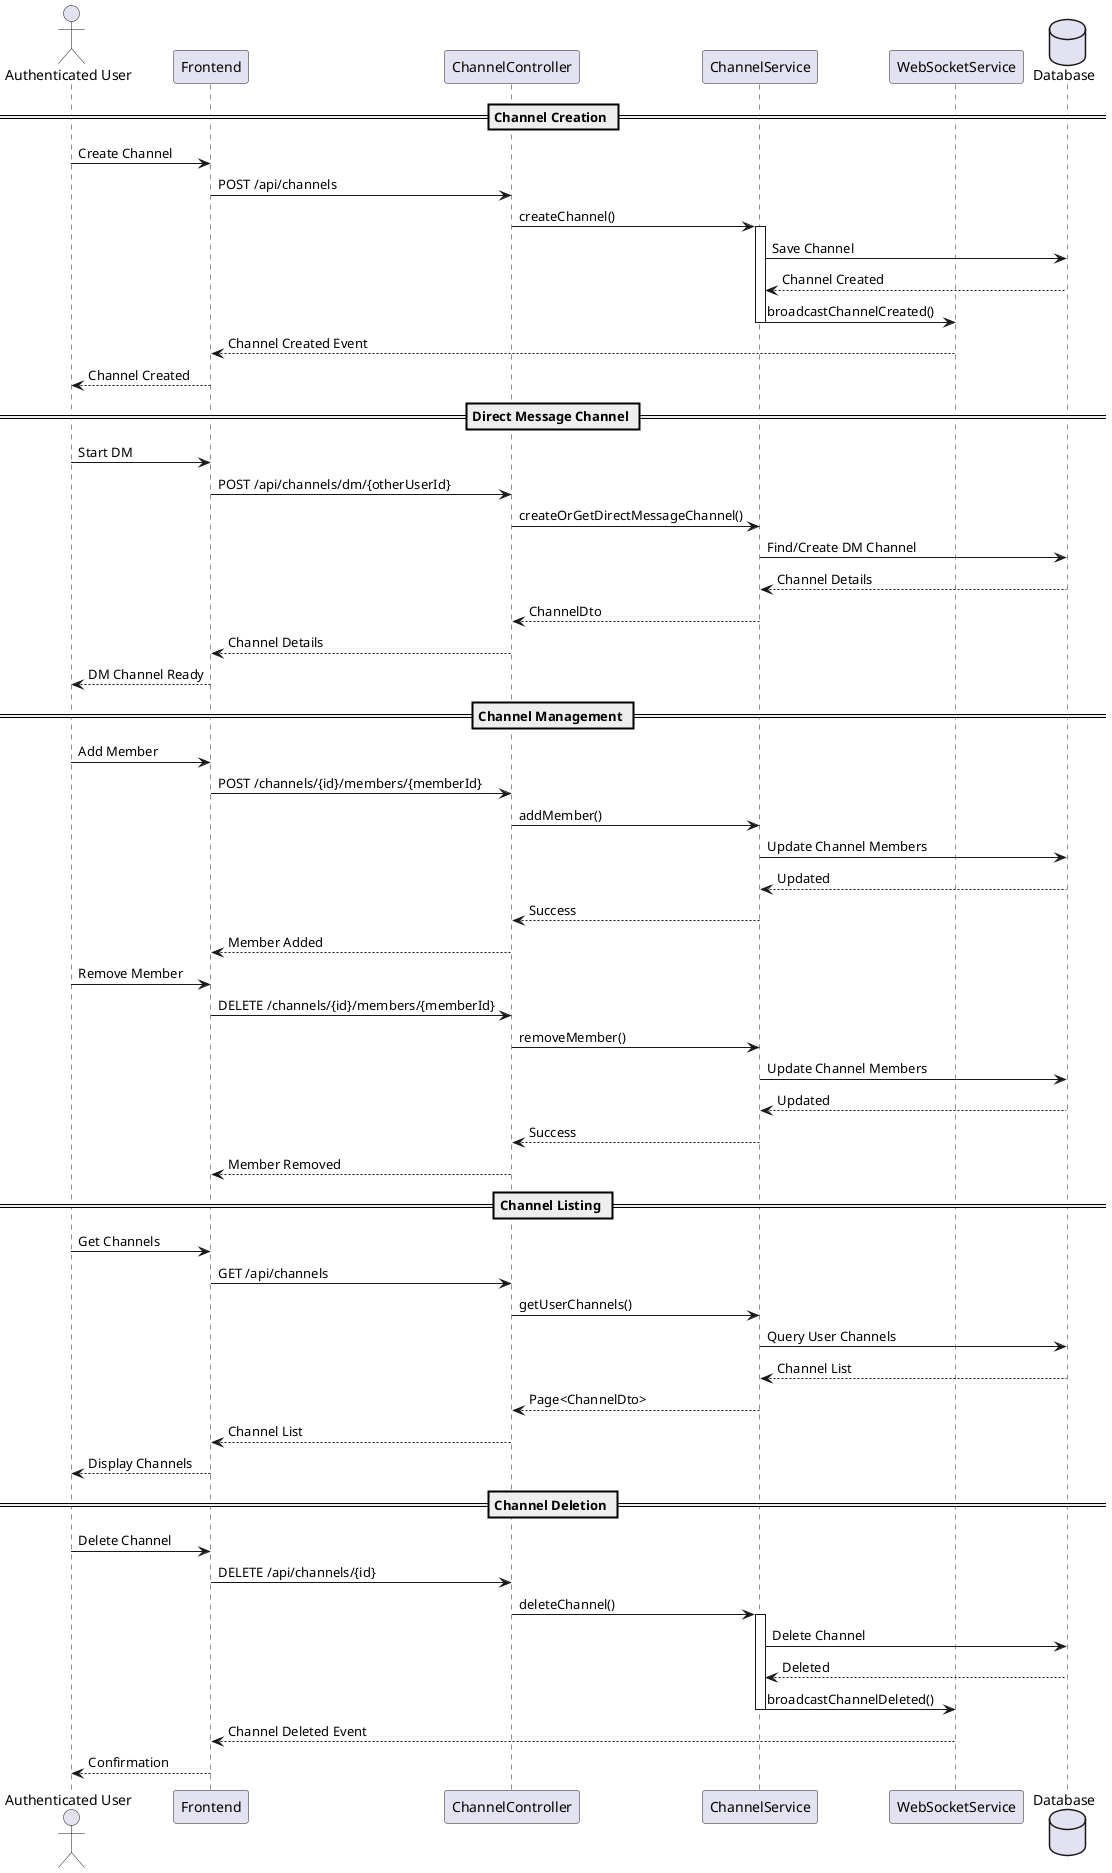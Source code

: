 @startuml Channel Management

skinparam backgroundColor white
skinparam handwritten false

actor "Authenticated User" as User
participant "Frontend" as FE
participant "ChannelController" as CC
participant "ChannelService" as CS
participant "WebSocketService" as WS
database "Database" as DB

== Channel Creation ==
User -> FE: Create Channel
FE -> CC: POST /api/channels
CC -> CS: createChannel()
activate CS
CS -> DB: Save Channel
DB --> CS: Channel Created
CS -> WS: broadcastChannelCreated()
deactivate CS
WS --> FE: Channel Created Event
FE --> User: Channel Created

== Direct Message Channel ==
User -> FE: Start DM
FE -> CC: POST /api/channels/dm/{otherUserId}
CC -> CS: createOrGetDirectMessageChannel()
CS -> DB: Find/Create DM Channel
DB --> CS: Channel Details
CS --> CC: ChannelDto
CC --> FE: Channel Details
FE --> User: DM Channel Ready

== Channel Management ==
User -> FE: Add Member
FE -> CC: POST /channels/{id}/members/{memberId}
CC -> CS: addMember()
CS -> DB: Update Channel Members
DB --> CS: Updated
CS --> CC: Success
CC --> FE: Member Added

User -> FE: Remove Member
FE -> CC: DELETE /channels/{id}/members/{memberId}
CC -> CS: removeMember()
CS -> DB: Update Channel Members
DB --> CS: Updated
CS --> CC: Success
CC --> FE: Member Removed

== Channel Listing ==
User -> FE: Get Channels
FE -> CC: GET /api/channels
CC -> CS: getUserChannels()
CS -> DB: Query User Channels
DB --> CS: Channel List
CS --> CC: Page<ChannelDto>
CC --> FE: Channel List
FE --> User: Display Channels

== Channel Deletion ==
User -> FE: Delete Channel
FE -> CC: DELETE /api/channels/{id}
CC -> CS: deleteChannel()
activate CS
CS -> DB: Delete Channel
DB --> CS: Deleted
CS -> WS: broadcastChannelDeleted()
deactivate CS
WS --> FE: Channel Deleted Event
FE --> User: Confirmation

@enduml 